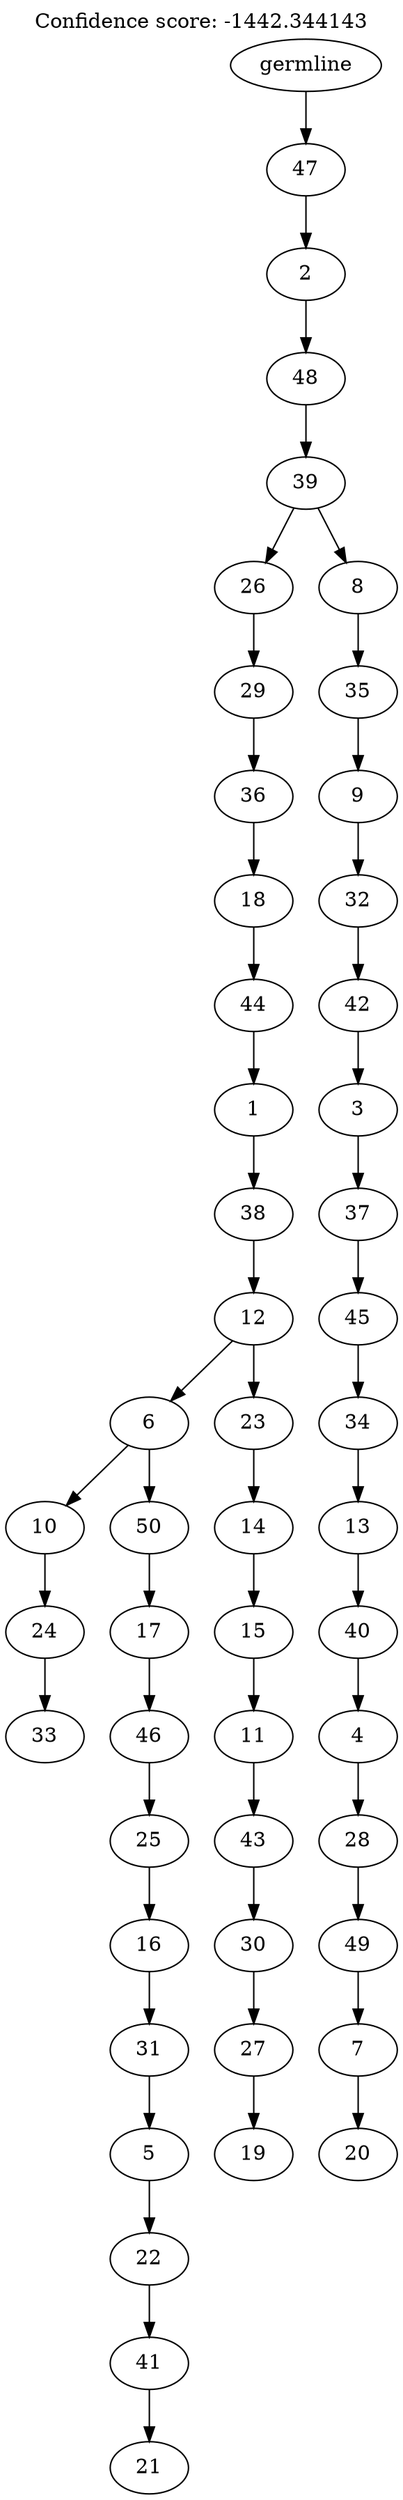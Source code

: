 digraph g {
	"49" -> "50";
	"50" [label="33"];
	"48" -> "49";
	"49" [label="24"];
	"46" -> "47";
	"47" [label="21"];
	"45" -> "46";
	"46" [label="41"];
	"44" -> "45";
	"45" [label="22"];
	"43" -> "44";
	"44" [label="5"];
	"42" -> "43";
	"43" [label="31"];
	"41" -> "42";
	"42" [label="16"];
	"40" -> "41";
	"41" [label="25"];
	"39" -> "40";
	"40" [label="46"];
	"38" -> "39";
	"39" [label="17"];
	"37" -> "38";
	"38" [label="50"];
	"37" -> "48";
	"48" [label="10"];
	"35" -> "36";
	"36" [label="19"];
	"34" -> "35";
	"35" [label="27"];
	"33" -> "34";
	"34" [label="30"];
	"32" -> "33";
	"33" [label="43"];
	"31" -> "32";
	"32" [label="11"];
	"30" -> "31";
	"31" [label="15"];
	"29" -> "30";
	"30" [label="14"];
	"28" -> "29";
	"29" [label="23"];
	"28" -> "37";
	"37" [label="6"];
	"27" -> "28";
	"28" [label="12"];
	"26" -> "27";
	"27" [label="38"];
	"25" -> "26";
	"26" [label="1"];
	"24" -> "25";
	"25" [label="44"];
	"23" -> "24";
	"24" [label="18"];
	"22" -> "23";
	"23" [label="36"];
	"21" -> "22";
	"22" [label="29"];
	"19" -> "20";
	"20" [label="20"];
	"18" -> "19";
	"19" [label="7"];
	"17" -> "18";
	"18" [label="49"];
	"16" -> "17";
	"17" [label="28"];
	"15" -> "16";
	"16" [label="4"];
	"14" -> "15";
	"15" [label="40"];
	"13" -> "14";
	"14" [label="13"];
	"12" -> "13";
	"13" [label="34"];
	"11" -> "12";
	"12" [label="45"];
	"10" -> "11";
	"11" [label="37"];
	"9" -> "10";
	"10" [label="3"];
	"8" -> "9";
	"9" [label="42"];
	"7" -> "8";
	"8" [label="32"];
	"6" -> "7";
	"7" [label="9"];
	"5" -> "6";
	"6" [label="35"];
	"4" -> "5";
	"5" [label="8"];
	"4" -> "21";
	"21" [label="26"];
	"3" -> "4";
	"4" [label="39"];
	"2" -> "3";
	"3" [label="48"];
	"1" -> "2";
	"2" [label="2"];
	"0" -> "1";
	"1" [label="47"];
	"0" [label="germline"];
	labelloc="t";
	label="Confidence score: -1442.344143";
}
